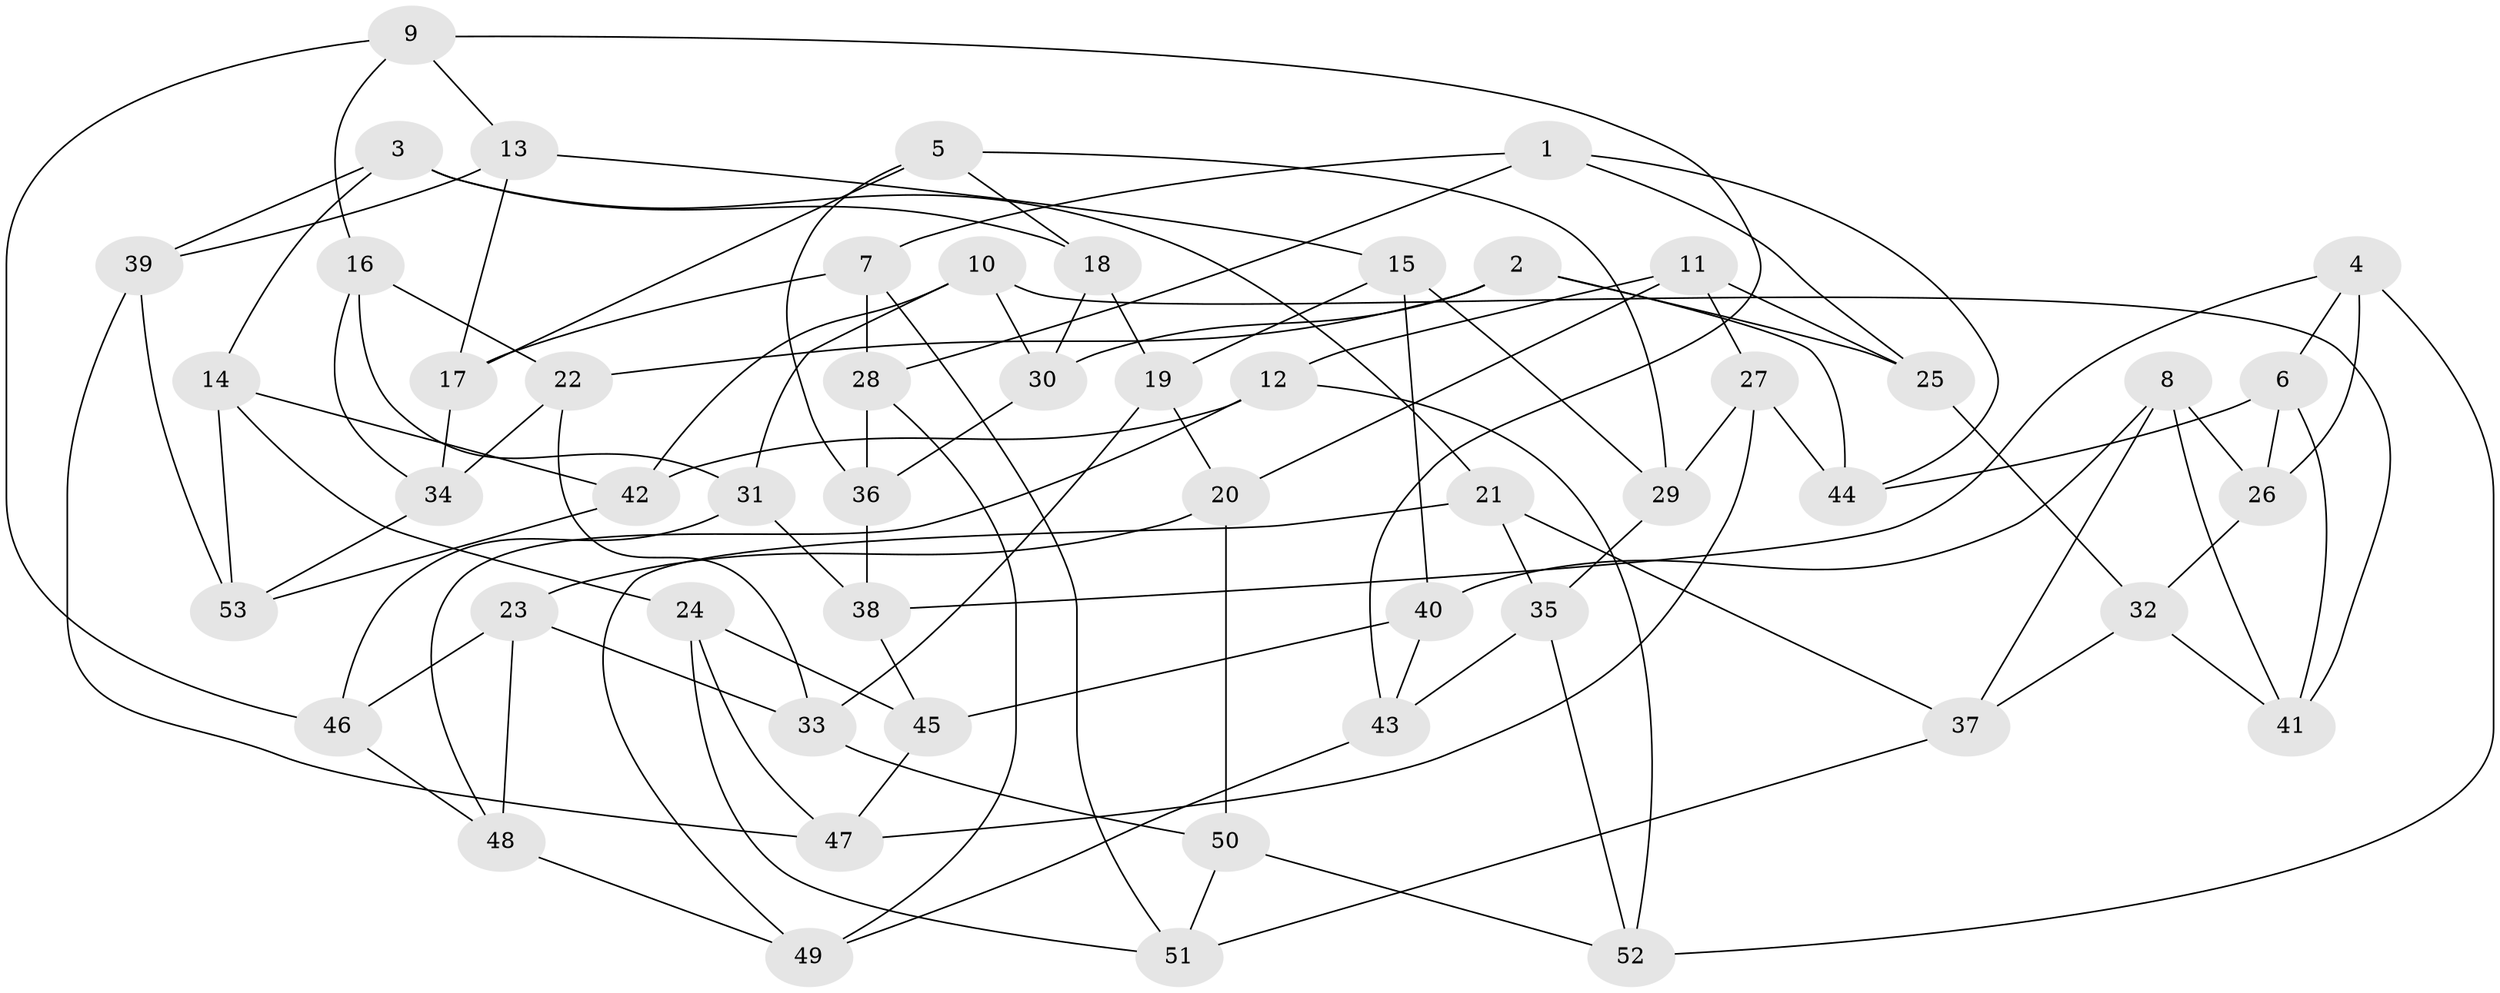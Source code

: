 // coarse degree distribution, {6: 0.5357142857142857, 5: 0.2857142857142857, 4: 0.17857142857142858}
// Generated by graph-tools (version 1.1) at 2025/24/03/03/25 07:24:26]
// undirected, 53 vertices, 106 edges
graph export_dot {
graph [start="1"]
  node [color=gray90,style=filled];
  1;
  2;
  3;
  4;
  5;
  6;
  7;
  8;
  9;
  10;
  11;
  12;
  13;
  14;
  15;
  16;
  17;
  18;
  19;
  20;
  21;
  22;
  23;
  24;
  25;
  26;
  27;
  28;
  29;
  30;
  31;
  32;
  33;
  34;
  35;
  36;
  37;
  38;
  39;
  40;
  41;
  42;
  43;
  44;
  45;
  46;
  47;
  48;
  49;
  50;
  51;
  52;
  53;
  1 -- 25;
  1 -- 28;
  1 -- 44;
  1 -- 7;
  2 -- 44;
  2 -- 25;
  2 -- 30;
  2 -- 22;
  3 -- 14;
  3 -- 18;
  3 -- 39;
  3 -- 21;
  4 -- 6;
  4 -- 38;
  4 -- 52;
  4 -- 26;
  5 -- 18;
  5 -- 36;
  5 -- 29;
  5 -- 17;
  6 -- 44;
  6 -- 26;
  6 -- 41;
  7 -- 28;
  7 -- 51;
  7 -- 17;
  8 -- 26;
  8 -- 40;
  8 -- 41;
  8 -- 37;
  9 -- 16;
  9 -- 13;
  9 -- 46;
  9 -- 43;
  10 -- 30;
  10 -- 31;
  10 -- 42;
  10 -- 41;
  11 -- 12;
  11 -- 25;
  11 -- 27;
  11 -- 20;
  12 -- 48;
  12 -- 42;
  12 -- 52;
  13 -- 17;
  13 -- 15;
  13 -- 39;
  14 -- 24;
  14 -- 42;
  14 -- 53;
  15 -- 19;
  15 -- 40;
  15 -- 29;
  16 -- 22;
  16 -- 34;
  16 -- 31;
  17 -- 34;
  18 -- 30;
  18 -- 19;
  19 -- 20;
  19 -- 33;
  20 -- 23;
  20 -- 50;
  21 -- 37;
  21 -- 35;
  21 -- 49;
  22 -- 34;
  22 -- 33;
  23 -- 48;
  23 -- 46;
  23 -- 33;
  24 -- 51;
  24 -- 47;
  24 -- 45;
  25 -- 32;
  26 -- 32;
  27 -- 29;
  27 -- 47;
  27 -- 44;
  28 -- 36;
  28 -- 49;
  29 -- 35;
  30 -- 36;
  31 -- 46;
  31 -- 38;
  32 -- 41;
  32 -- 37;
  33 -- 50;
  34 -- 53;
  35 -- 52;
  35 -- 43;
  36 -- 38;
  37 -- 51;
  38 -- 45;
  39 -- 53;
  39 -- 47;
  40 -- 45;
  40 -- 43;
  42 -- 53;
  43 -- 49;
  45 -- 47;
  46 -- 48;
  48 -- 49;
  50 -- 51;
  50 -- 52;
}
